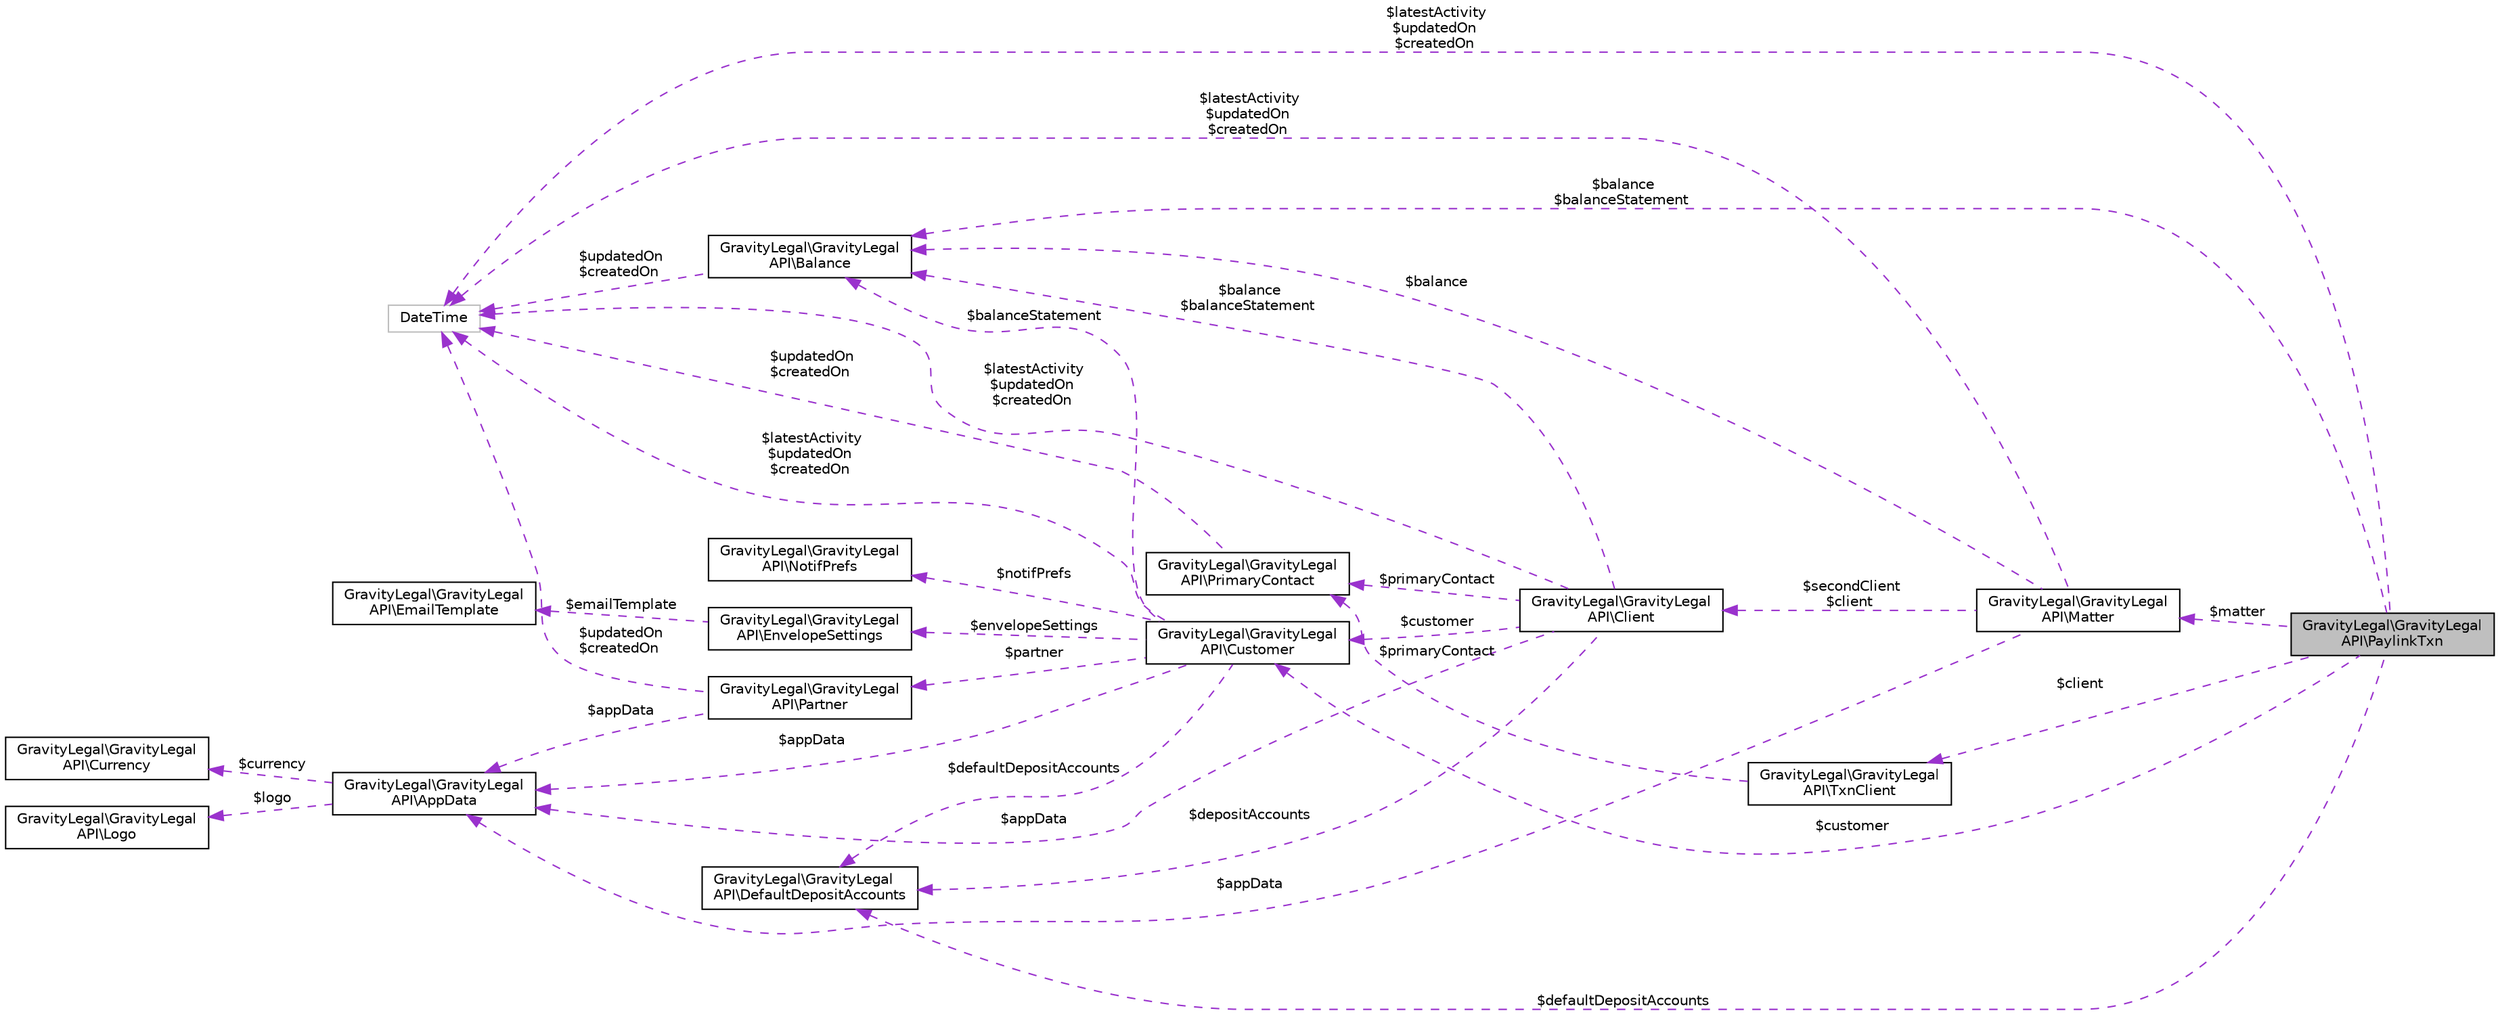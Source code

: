 digraph "GravityLegal\GravityLegalAPI\PaylinkTxn"
{
 // LATEX_PDF_SIZE
  edge [fontname="Helvetica",fontsize="10",labelfontname="Helvetica",labelfontsize="10"];
  node [fontname="Helvetica",fontsize="10",shape=record];
  rankdir="LR";
  Node1 [label="GravityLegal\\GravityLegal\lAPI\\PaylinkTxn",height=0.2,width=0.4,color="black", fillcolor="grey75", style="filled", fontcolor="black",tooltip=" "];
  Node2 -> Node1 [dir="back",color="darkorchid3",fontsize="10",style="dashed",label=" $defaultDepositAccounts" ,fontname="Helvetica"];
  Node2 [label="GravityLegal\\GravityLegal\lAPI\\DefaultDepositAccounts",height=0.2,width=0.4,color="black", fillcolor="white", style="filled",URL="$classGravityLegal_1_1GravityLegalAPI_1_1DefaultDepositAccounts.html",tooltip=" "];
  Node3 -> Node1 [dir="back",color="darkorchid3",fontsize="10",style="dashed",label=" $matter" ,fontname="Helvetica"];
  Node3 [label="GravityLegal\\GravityLegal\lAPI\\Matter",height=0.2,width=0.4,color="black", fillcolor="white", style="filled",URL="$classGravityLegal_1_1GravityLegalAPI_1_1Matter.html",tooltip=" "];
  Node4 -> Node3 [dir="back",color="darkorchid3",fontsize="10",style="dashed",label=" $latestActivity\n$updatedOn\n$createdOn" ,fontname="Helvetica"];
  Node4 [label="DateTime",height=0.2,width=0.4,color="grey75", fillcolor="white", style="filled",tooltip=" "];
  Node5 -> Node3 [dir="back",color="darkorchid3",fontsize="10",style="dashed",label=" $balance" ,fontname="Helvetica"];
  Node5 [label="GravityLegal\\GravityLegal\lAPI\\Balance",height=0.2,width=0.4,color="black", fillcolor="white", style="filled",URL="$classGravityLegal_1_1GravityLegalAPI_1_1Balance.html",tooltip=" "];
  Node4 -> Node5 [dir="back",color="darkorchid3",fontsize="10",style="dashed",label=" $updatedOn\n$createdOn" ,fontname="Helvetica"];
  Node6 -> Node3 [dir="back",color="darkorchid3",fontsize="10",style="dashed",label=" $appData" ,fontname="Helvetica"];
  Node6 [label="GravityLegal\\GravityLegal\lAPI\\AppData",height=0.2,width=0.4,color="black", fillcolor="white", style="filled",URL="$classGravityLegal_1_1GravityLegalAPI_1_1AppData.html",tooltip=" "];
  Node7 -> Node6 [dir="back",color="darkorchid3",fontsize="10",style="dashed",label=" $currency" ,fontname="Helvetica"];
  Node7 [label="GravityLegal\\GravityLegal\lAPI\\Currency",height=0.2,width=0.4,color="black", fillcolor="white", style="filled",URL="$classGravityLegal_1_1GravityLegalAPI_1_1Currency.html",tooltip=" "];
  Node8 -> Node6 [dir="back",color="darkorchid3",fontsize="10",style="dashed",label=" $logo" ,fontname="Helvetica"];
  Node8 [label="GravityLegal\\GravityLegal\lAPI\\Logo",height=0.2,width=0.4,color="black", fillcolor="white", style="filled",URL="$classGravityLegal_1_1GravityLegalAPI_1_1Logo.html",tooltip=" "];
  Node9 -> Node3 [dir="back",color="darkorchid3",fontsize="10",style="dashed",label=" $secondClient\n$client" ,fontname="Helvetica"];
  Node9 [label="GravityLegal\\GravityLegal\lAPI\\Client",height=0.2,width=0.4,color="black", fillcolor="white", style="filled",URL="$classGravityLegal_1_1GravityLegalAPI_1_1Client.html",tooltip=" "];
  Node10 -> Node9 [dir="back",color="darkorchid3",fontsize="10",style="dashed",label=" $primaryContact" ,fontname="Helvetica"];
  Node10 [label="GravityLegal\\GravityLegal\lAPI\\PrimaryContact",height=0.2,width=0.4,color="black", fillcolor="white", style="filled",URL="$classGravityLegal_1_1GravityLegalAPI_1_1PrimaryContact.html",tooltip=" "];
  Node4 -> Node10 [dir="back",color="darkorchid3",fontsize="10",style="dashed",label=" $updatedOn\n$createdOn" ,fontname="Helvetica"];
  Node2 -> Node9 [dir="back",color="darkorchid3",fontsize="10",style="dashed",label=" $depositAccounts" ,fontname="Helvetica"];
  Node4 -> Node9 [dir="back",color="darkorchid3",fontsize="10",style="dashed",label=" $latestActivity\n$updatedOn\n$createdOn" ,fontname="Helvetica"];
  Node5 -> Node9 [dir="back",color="darkorchid3",fontsize="10",style="dashed",label=" $balance\n$balanceStatement" ,fontname="Helvetica"];
  Node6 -> Node9 [dir="back",color="darkorchid3",fontsize="10",style="dashed",label=" $appData" ,fontname="Helvetica"];
  Node11 -> Node9 [dir="back",color="darkorchid3",fontsize="10",style="dashed",label=" $customer" ,fontname="Helvetica"];
  Node11 [label="GravityLegal\\GravityLegal\lAPI\\Customer",height=0.2,width=0.4,color="black", fillcolor="white", style="filled",URL="$classGravityLegal_1_1GravityLegalAPI_1_1Customer.html",tooltip=" "];
  Node2 -> Node11 [dir="back",color="darkorchid3",fontsize="10",style="dashed",label=" $defaultDepositAccounts" ,fontname="Helvetica"];
  Node12 -> Node11 [dir="back",color="darkorchid3",fontsize="10",style="dashed",label=" $notifPrefs" ,fontname="Helvetica"];
  Node12 [label="GravityLegal\\GravityLegal\lAPI\\NotifPrefs",height=0.2,width=0.4,color="black", fillcolor="white", style="filled",URL="$classGravityLegal_1_1GravityLegalAPI_1_1NotifPrefs.html",tooltip=" "];
  Node4 -> Node11 [dir="back",color="darkorchid3",fontsize="10",style="dashed",label=" $latestActivity\n$updatedOn\n$createdOn" ,fontname="Helvetica"];
  Node13 -> Node11 [dir="back",color="darkorchid3",fontsize="10",style="dashed",label=" $envelopeSettings" ,fontname="Helvetica"];
  Node13 [label="GravityLegal\\GravityLegal\lAPI\\EnvelopeSettings",height=0.2,width=0.4,color="black", fillcolor="white", style="filled",URL="$classGravityLegal_1_1GravityLegalAPI_1_1EnvelopeSettings.html",tooltip=" "];
  Node14 -> Node13 [dir="back",color="darkorchid3",fontsize="10",style="dashed",label=" $emailTemplate" ,fontname="Helvetica"];
  Node14 [label="GravityLegal\\GravityLegal\lAPI\\EmailTemplate",height=0.2,width=0.4,color="black", fillcolor="white", style="filled",URL="$classGravityLegal_1_1GravityLegalAPI_1_1EmailTemplate.html",tooltip=" "];
  Node5 -> Node11 [dir="back",color="darkorchid3",fontsize="10",style="dashed",label=" $balanceStatement" ,fontname="Helvetica"];
  Node6 -> Node11 [dir="back",color="darkorchid3",fontsize="10",style="dashed",label=" $appData" ,fontname="Helvetica"];
  Node15 -> Node11 [dir="back",color="darkorchid3",fontsize="10",style="dashed",label=" $partner" ,fontname="Helvetica"];
  Node15 [label="GravityLegal\\GravityLegal\lAPI\\Partner",height=0.2,width=0.4,color="black", fillcolor="white", style="filled",URL="$classGravityLegal_1_1GravityLegalAPI_1_1Partner.html",tooltip=" "];
  Node4 -> Node15 [dir="back",color="darkorchid3",fontsize="10",style="dashed",label=" $updatedOn\n$createdOn" ,fontname="Helvetica"];
  Node6 -> Node15 [dir="back",color="darkorchid3",fontsize="10",style="dashed",label=" $appData" ,fontname="Helvetica"];
  Node4 -> Node1 [dir="back",color="darkorchid3",fontsize="10",style="dashed",label=" $latestActivity\n$updatedOn\n$createdOn" ,fontname="Helvetica"];
  Node5 -> Node1 [dir="back",color="darkorchid3",fontsize="10",style="dashed",label=" $balance\n$balanceStatement" ,fontname="Helvetica"];
  Node11 -> Node1 [dir="back",color="darkorchid3",fontsize="10",style="dashed",label=" $customer" ,fontname="Helvetica"];
  Node16 -> Node1 [dir="back",color="darkorchid3",fontsize="10",style="dashed",label=" $client" ,fontname="Helvetica"];
  Node16 [label="GravityLegal\\GravityLegal\lAPI\\TxnClient",height=0.2,width=0.4,color="black", fillcolor="white", style="filled",URL="$classGravityLegal_1_1GravityLegalAPI_1_1TxnClient.html",tooltip=" "];
  Node10 -> Node16 [dir="back",color="darkorchid3",fontsize="10",style="dashed",label=" $primaryContact" ,fontname="Helvetica"];
}
